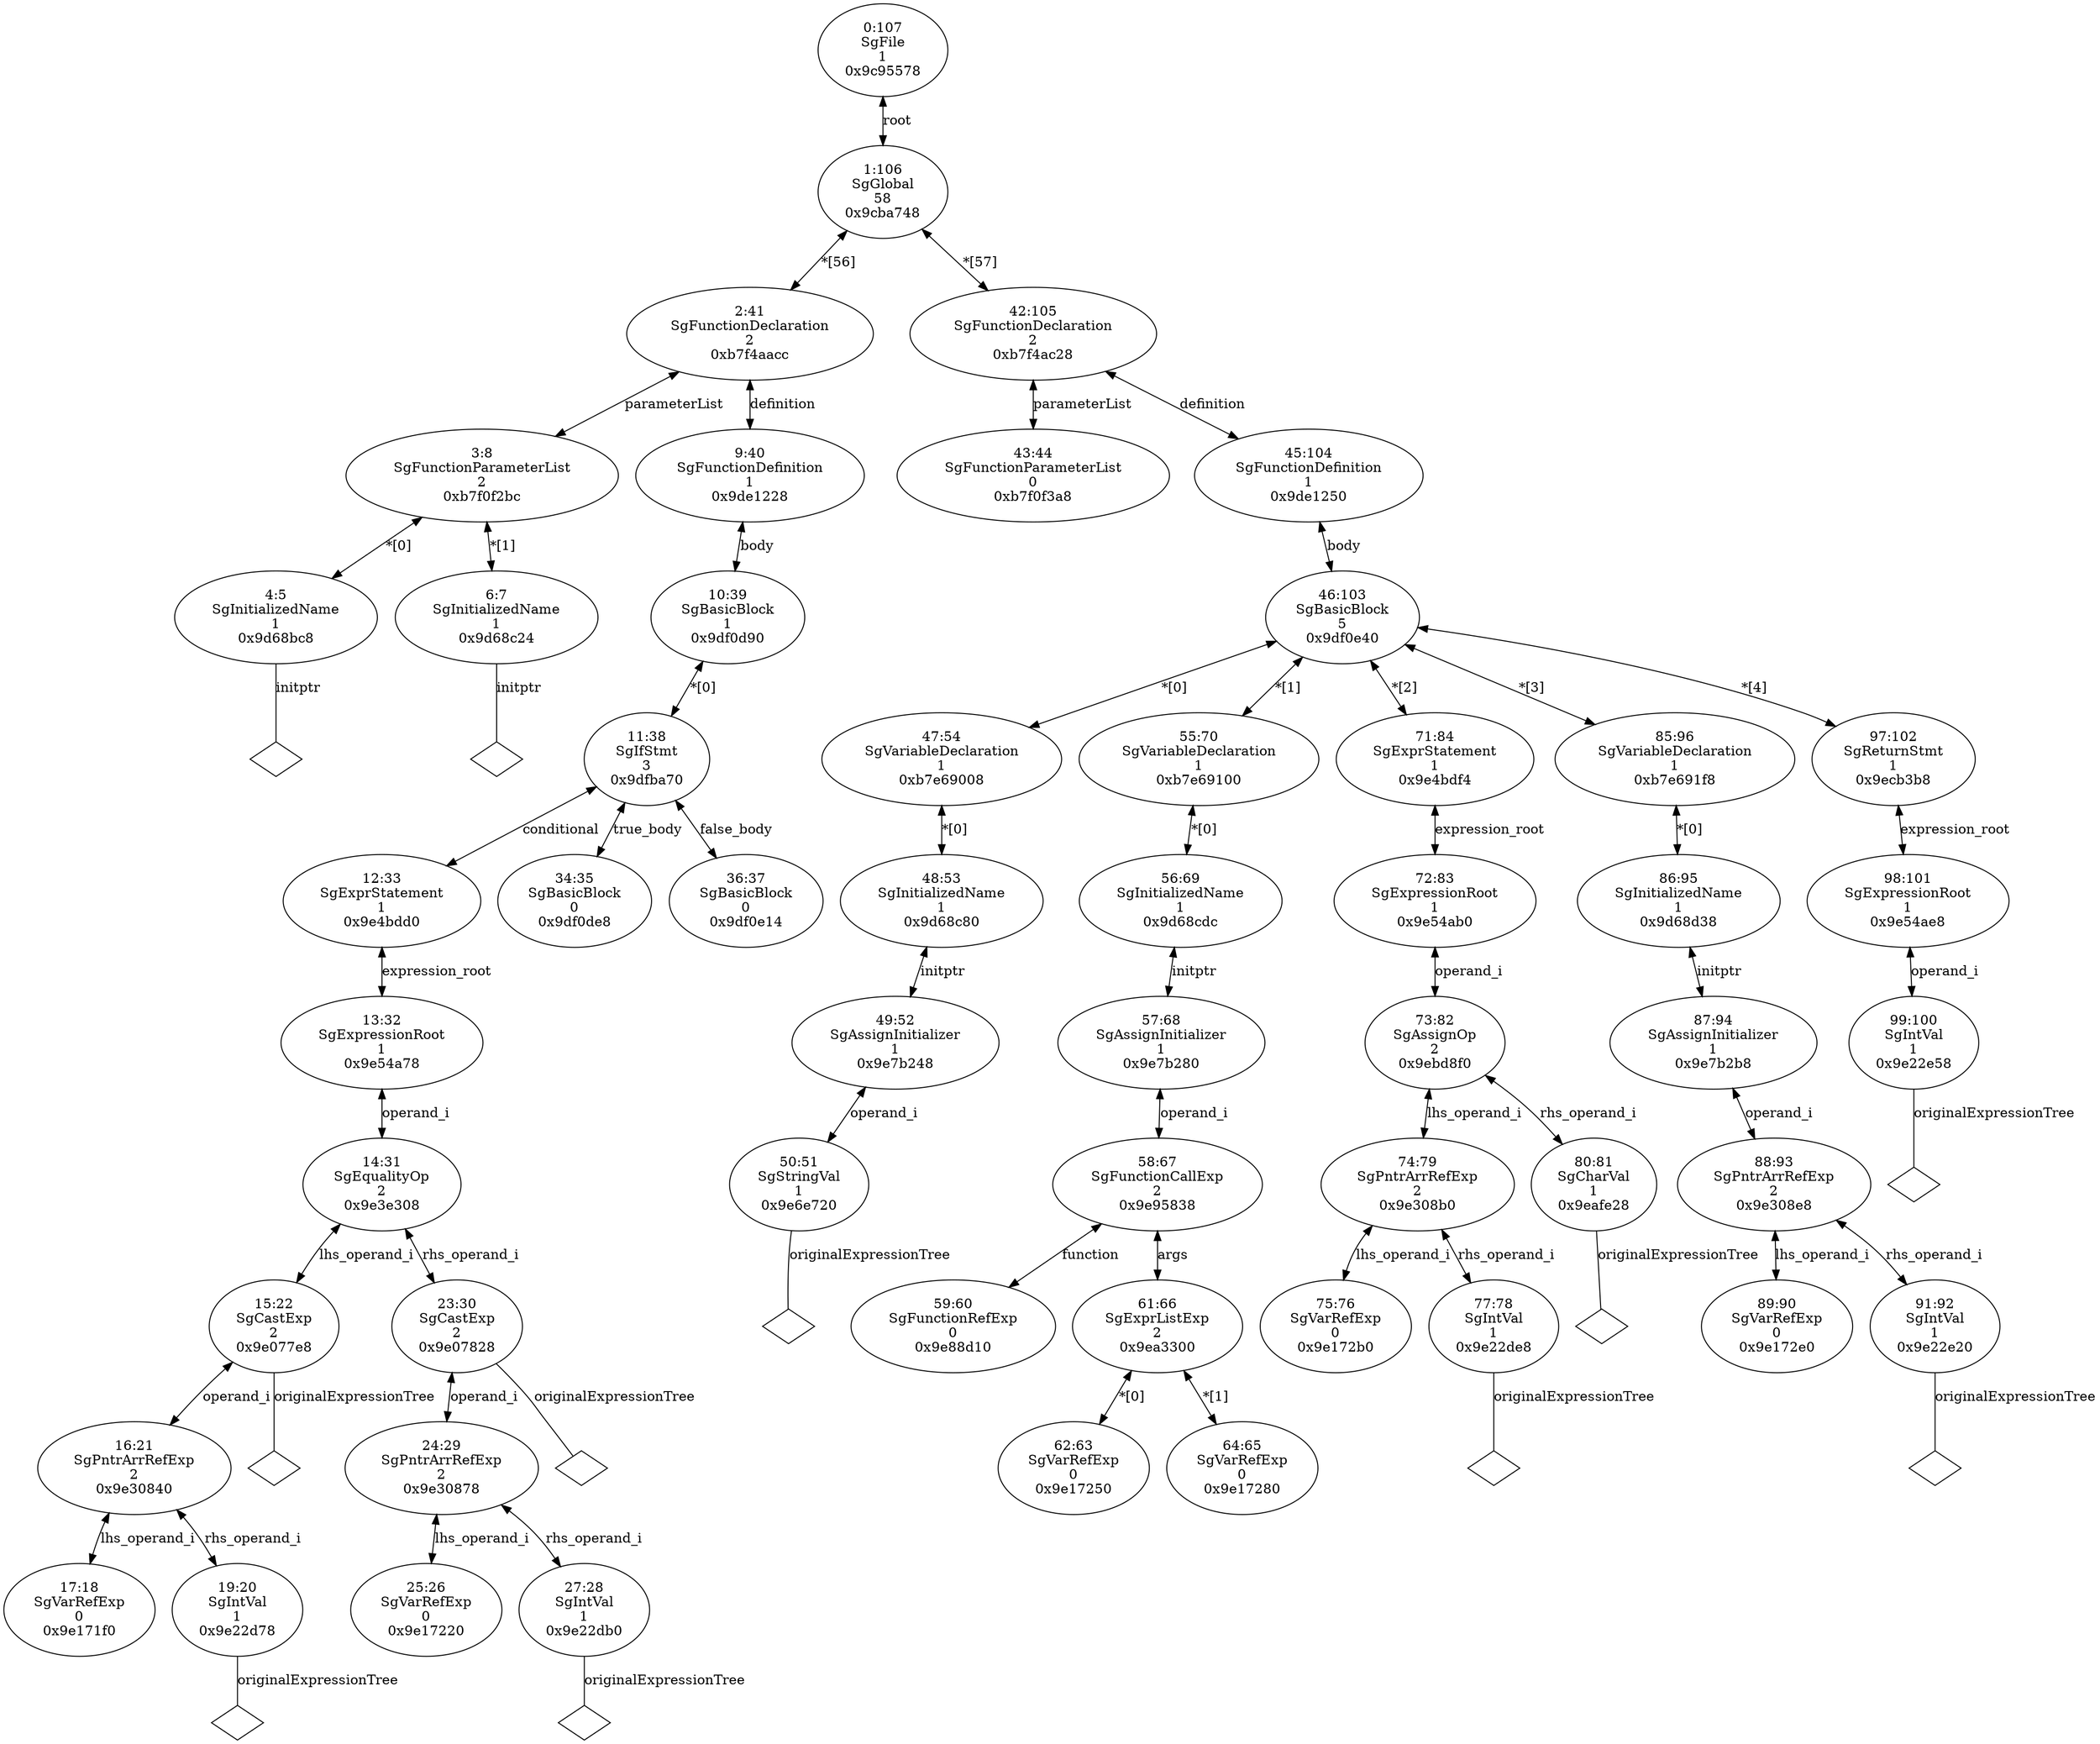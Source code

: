 digraph "G./passArrayPtr.c.dot" {
"0x9d68bc8"[label="4:5\nSgInitializedName\n1\n0x9d68bc8\n" ];
"0x9d68bc8" -> "0x9d68bc8__initptr__null"[label="initptr" dir=none ];
"0x9d68bc8__initptr__null"[label="" shape=diamond ];
"0x9d68c24"[label="6:7\nSgInitializedName\n1\n0x9d68c24\n" ];
"0x9d68c24" -> "0x9d68c24__initptr__null"[label="initptr" dir=none ];
"0x9d68c24__initptr__null"[label="" shape=diamond ];
"0xb7f0f2bc"[label="3:8\nSgFunctionParameterList\n2\n0xb7f0f2bc\n" ];
"0xb7f0f2bc" -> "0x9d68bc8"[label="*[0]" dir=both ];
"0xb7f0f2bc" -> "0x9d68c24"[label="*[1]" dir=both ];
"0x9e171f0"[label="17:18\nSgVarRefExp\n0\n0x9e171f0\n" ];
"0x9e22d78"[label="19:20\nSgIntVal\n1\n0x9e22d78\n" ];
"0x9e22d78" -> "0x9e22d78__originalExpressionTree__null"[label="originalExpressionTree" dir=none ];
"0x9e22d78__originalExpressionTree__null"[label="" shape=diamond ];
"0x9e30840"[label="16:21\nSgPntrArrRefExp\n2\n0x9e30840\n" ];
"0x9e30840" -> "0x9e171f0"[label="lhs_operand_i" dir=both ];
"0x9e30840" -> "0x9e22d78"[label="rhs_operand_i" dir=both ];
"0x9e077e8"[label="15:22\nSgCastExp\n2\n0x9e077e8\n" ];
"0x9e077e8" -> "0x9e30840"[label="operand_i" dir=both ];
"0x9e077e8" -> "0x9e077e8__originalExpressionTree__null"[label="originalExpressionTree" dir=none ];
"0x9e077e8__originalExpressionTree__null"[label="" shape=diamond ];
"0x9e17220"[label="25:26\nSgVarRefExp\n0\n0x9e17220\n" ];
"0x9e22db0"[label="27:28\nSgIntVal\n1\n0x9e22db0\n" ];
"0x9e22db0" -> "0x9e22db0__originalExpressionTree__null"[label="originalExpressionTree" dir=none ];
"0x9e22db0__originalExpressionTree__null"[label="" shape=diamond ];
"0x9e30878"[label="24:29\nSgPntrArrRefExp\n2\n0x9e30878\n" ];
"0x9e30878" -> "0x9e17220"[label="lhs_operand_i" dir=both ];
"0x9e30878" -> "0x9e22db0"[label="rhs_operand_i" dir=both ];
"0x9e07828"[label="23:30\nSgCastExp\n2\n0x9e07828\n" ];
"0x9e07828" -> "0x9e30878"[label="operand_i" dir=both ];
"0x9e07828" -> "0x9e07828__originalExpressionTree__null"[label="originalExpressionTree" dir=none ];
"0x9e07828__originalExpressionTree__null"[label="" shape=diamond ];
"0x9e3e308"[label="14:31\nSgEqualityOp\n2\n0x9e3e308\n" ];
"0x9e3e308" -> "0x9e077e8"[label="lhs_operand_i" dir=both ];
"0x9e3e308" -> "0x9e07828"[label="rhs_operand_i" dir=both ];
"0x9e54a78"[label="13:32\nSgExpressionRoot\n1\n0x9e54a78\n" ];
"0x9e54a78" -> "0x9e3e308"[label="operand_i" dir=both ];
"0x9e4bdd0"[label="12:33\nSgExprStatement\n1\n0x9e4bdd0\n" ];
"0x9e4bdd0" -> "0x9e54a78"[label="expression_root" dir=both ];
"0x9df0de8"[label="34:35\nSgBasicBlock\n0\n0x9df0de8\n" ];
"0x9df0e14"[label="36:37\nSgBasicBlock\n0\n0x9df0e14\n" ];
"0x9dfba70"[label="11:38\nSgIfStmt\n3\n0x9dfba70\n" ];
"0x9dfba70" -> "0x9e4bdd0"[label="conditional" dir=both ];
"0x9dfba70" -> "0x9df0de8"[label="true_body" dir=both ];
"0x9dfba70" -> "0x9df0e14"[label="false_body" dir=both ];
"0x9df0d90"[label="10:39\nSgBasicBlock\n1\n0x9df0d90\n" ];
"0x9df0d90" -> "0x9dfba70"[label="*[0]" dir=both ];
"0x9de1228"[label="9:40\nSgFunctionDefinition\n1\n0x9de1228\n" ];
"0x9de1228" -> "0x9df0d90"[label="body" dir=both ];
"0xb7f4aacc"[label="2:41\nSgFunctionDeclaration\n2\n0xb7f4aacc\n" ];
"0xb7f4aacc" -> "0xb7f0f2bc"[label="parameterList" dir=both ];
"0xb7f4aacc" -> "0x9de1228"[label="definition" dir=both ];
"0xb7f0f3a8"[label="43:44\nSgFunctionParameterList\n0\n0xb7f0f3a8\n" ];
"0x9e6e720"[label="50:51\nSgStringVal\n1\n0x9e6e720\n" ];
"0x9e6e720" -> "0x9e6e720__originalExpressionTree__null"[label="originalExpressionTree" dir=none ];
"0x9e6e720__originalExpressionTree__null"[label="" shape=diamond ];
"0x9e7b248"[label="49:52\nSgAssignInitializer\n1\n0x9e7b248\n" ];
"0x9e7b248" -> "0x9e6e720"[label="operand_i" dir=both ];
"0x9d68c80"[label="48:53\nSgInitializedName\n1\n0x9d68c80\n" ];
"0x9d68c80" -> "0x9e7b248"[label="initptr" dir=both ];
"0xb7e69008"[label="47:54\nSgVariableDeclaration\n1\n0xb7e69008\n" ];
"0xb7e69008" -> "0x9d68c80"[label="*[0]" dir=both ];
"0x9e88d10"[label="59:60\nSgFunctionRefExp\n0\n0x9e88d10\n" ];
"0x9e17250"[label="62:63\nSgVarRefExp\n0\n0x9e17250\n" ];
"0x9e17280"[label="64:65\nSgVarRefExp\n0\n0x9e17280\n" ];
"0x9ea3300"[label="61:66\nSgExprListExp\n2\n0x9ea3300\n" ];
"0x9ea3300" -> "0x9e17250"[label="*[0]" dir=both ];
"0x9ea3300" -> "0x9e17280"[label="*[1]" dir=both ];
"0x9e95838"[label="58:67\nSgFunctionCallExp\n2\n0x9e95838\n" ];
"0x9e95838" -> "0x9e88d10"[label="function" dir=both ];
"0x9e95838" -> "0x9ea3300"[label="args" dir=both ];
"0x9e7b280"[label="57:68\nSgAssignInitializer\n1\n0x9e7b280\n" ];
"0x9e7b280" -> "0x9e95838"[label="operand_i" dir=both ];
"0x9d68cdc"[label="56:69\nSgInitializedName\n1\n0x9d68cdc\n" ];
"0x9d68cdc" -> "0x9e7b280"[label="initptr" dir=both ];
"0xb7e69100"[label="55:70\nSgVariableDeclaration\n1\n0xb7e69100\n" ];
"0xb7e69100" -> "0x9d68cdc"[label="*[0]" dir=both ];
"0x9e172b0"[label="75:76\nSgVarRefExp\n0\n0x9e172b0\n" ];
"0x9e22de8"[label="77:78\nSgIntVal\n1\n0x9e22de8\n" ];
"0x9e22de8" -> "0x9e22de8__originalExpressionTree__null"[label="originalExpressionTree" dir=none ];
"0x9e22de8__originalExpressionTree__null"[label="" shape=diamond ];
"0x9e308b0"[label="74:79\nSgPntrArrRefExp\n2\n0x9e308b0\n" ];
"0x9e308b0" -> "0x9e172b0"[label="lhs_operand_i" dir=both ];
"0x9e308b0" -> "0x9e22de8"[label="rhs_operand_i" dir=both ];
"0x9eafe28"[label="80:81\nSgCharVal\n1\n0x9eafe28\n" ];
"0x9eafe28" -> "0x9eafe28__originalExpressionTree__null"[label="originalExpressionTree" dir=none ];
"0x9eafe28__originalExpressionTree__null"[label="" shape=diamond ];
"0x9ebd8f0"[label="73:82\nSgAssignOp\n2\n0x9ebd8f0\n" ];
"0x9ebd8f0" -> "0x9e308b0"[label="lhs_operand_i" dir=both ];
"0x9ebd8f0" -> "0x9eafe28"[label="rhs_operand_i" dir=both ];
"0x9e54ab0"[label="72:83\nSgExpressionRoot\n1\n0x9e54ab0\n" ];
"0x9e54ab0" -> "0x9ebd8f0"[label="operand_i" dir=both ];
"0x9e4bdf4"[label="71:84\nSgExprStatement\n1\n0x9e4bdf4\n" ];
"0x9e4bdf4" -> "0x9e54ab0"[label="expression_root" dir=both ];
"0x9e172e0"[label="89:90\nSgVarRefExp\n0\n0x9e172e0\n" ];
"0x9e22e20"[label="91:92\nSgIntVal\n1\n0x9e22e20\n" ];
"0x9e22e20" -> "0x9e22e20__originalExpressionTree__null"[label="originalExpressionTree" dir=none ];
"0x9e22e20__originalExpressionTree__null"[label="" shape=diamond ];
"0x9e308e8"[label="88:93\nSgPntrArrRefExp\n2\n0x9e308e8\n" ];
"0x9e308e8" -> "0x9e172e0"[label="lhs_operand_i" dir=both ];
"0x9e308e8" -> "0x9e22e20"[label="rhs_operand_i" dir=both ];
"0x9e7b2b8"[label="87:94\nSgAssignInitializer\n1\n0x9e7b2b8\n" ];
"0x9e7b2b8" -> "0x9e308e8"[label="operand_i" dir=both ];
"0x9d68d38"[label="86:95\nSgInitializedName\n1\n0x9d68d38\n" ];
"0x9d68d38" -> "0x9e7b2b8"[label="initptr" dir=both ];
"0xb7e691f8"[label="85:96\nSgVariableDeclaration\n1\n0xb7e691f8\n" ];
"0xb7e691f8" -> "0x9d68d38"[label="*[0]" dir=both ];
"0x9e22e58"[label="99:100\nSgIntVal\n1\n0x9e22e58\n" ];
"0x9e22e58" -> "0x9e22e58__originalExpressionTree__null"[label="originalExpressionTree" dir=none ];
"0x9e22e58__originalExpressionTree__null"[label="" shape=diamond ];
"0x9e54ae8"[label="98:101\nSgExpressionRoot\n1\n0x9e54ae8\n" ];
"0x9e54ae8" -> "0x9e22e58"[label="operand_i" dir=both ];
"0x9ecb3b8"[label="97:102\nSgReturnStmt\n1\n0x9ecb3b8\n" ];
"0x9ecb3b8" -> "0x9e54ae8"[label="expression_root" dir=both ];
"0x9df0e40"[label="46:103\nSgBasicBlock\n5\n0x9df0e40\n" ];
"0x9df0e40" -> "0xb7e69008"[label="*[0]" dir=both ];
"0x9df0e40" -> "0xb7e69100"[label="*[1]" dir=both ];
"0x9df0e40" -> "0x9e4bdf4"[label="*[2]" dir=both ];
"0x9df0e40" -> "0xb7e691f8"[label="*[3]" dir=both ];
"0x9df0e40" -> "0x9ecb3b8"[label="*[4]" dir=both ];
"0x9de1250"[label="45:104\nSgFunctionDefinition\n1\n0x9de1250\n" ];
"0x9de1250" -> "0x9df0e40"[label="body" dir=both ];
"0xb7f4ac28"[label="42:105\nSgFunctionDeclaration\n2\n0xb7f4ac28\n" ];
"0xb7f4ac28" -> "0xb7f0f3a8"[label="parameterList" dir=both ];
"0xb7f4ac28" -> "0x9de1250"[label="definition" dir=both ];
"0x9cba748"[label="1:106\nSgGlobal\n58\n0x9cba748\n" ];
"0x9cba748" -> "0xb7f4aacc"[label="*[56]" dir=both ];
"0x9cba748" -> "0xb7f4ac28"[label="*[57]" dir=both ];
"0x9c95578"[label="0:107\nSgFile\n1\n0x9c95578\n" ];
"0x9c95578" -> "0x9cba748"[label="root" dir=both ];
}
